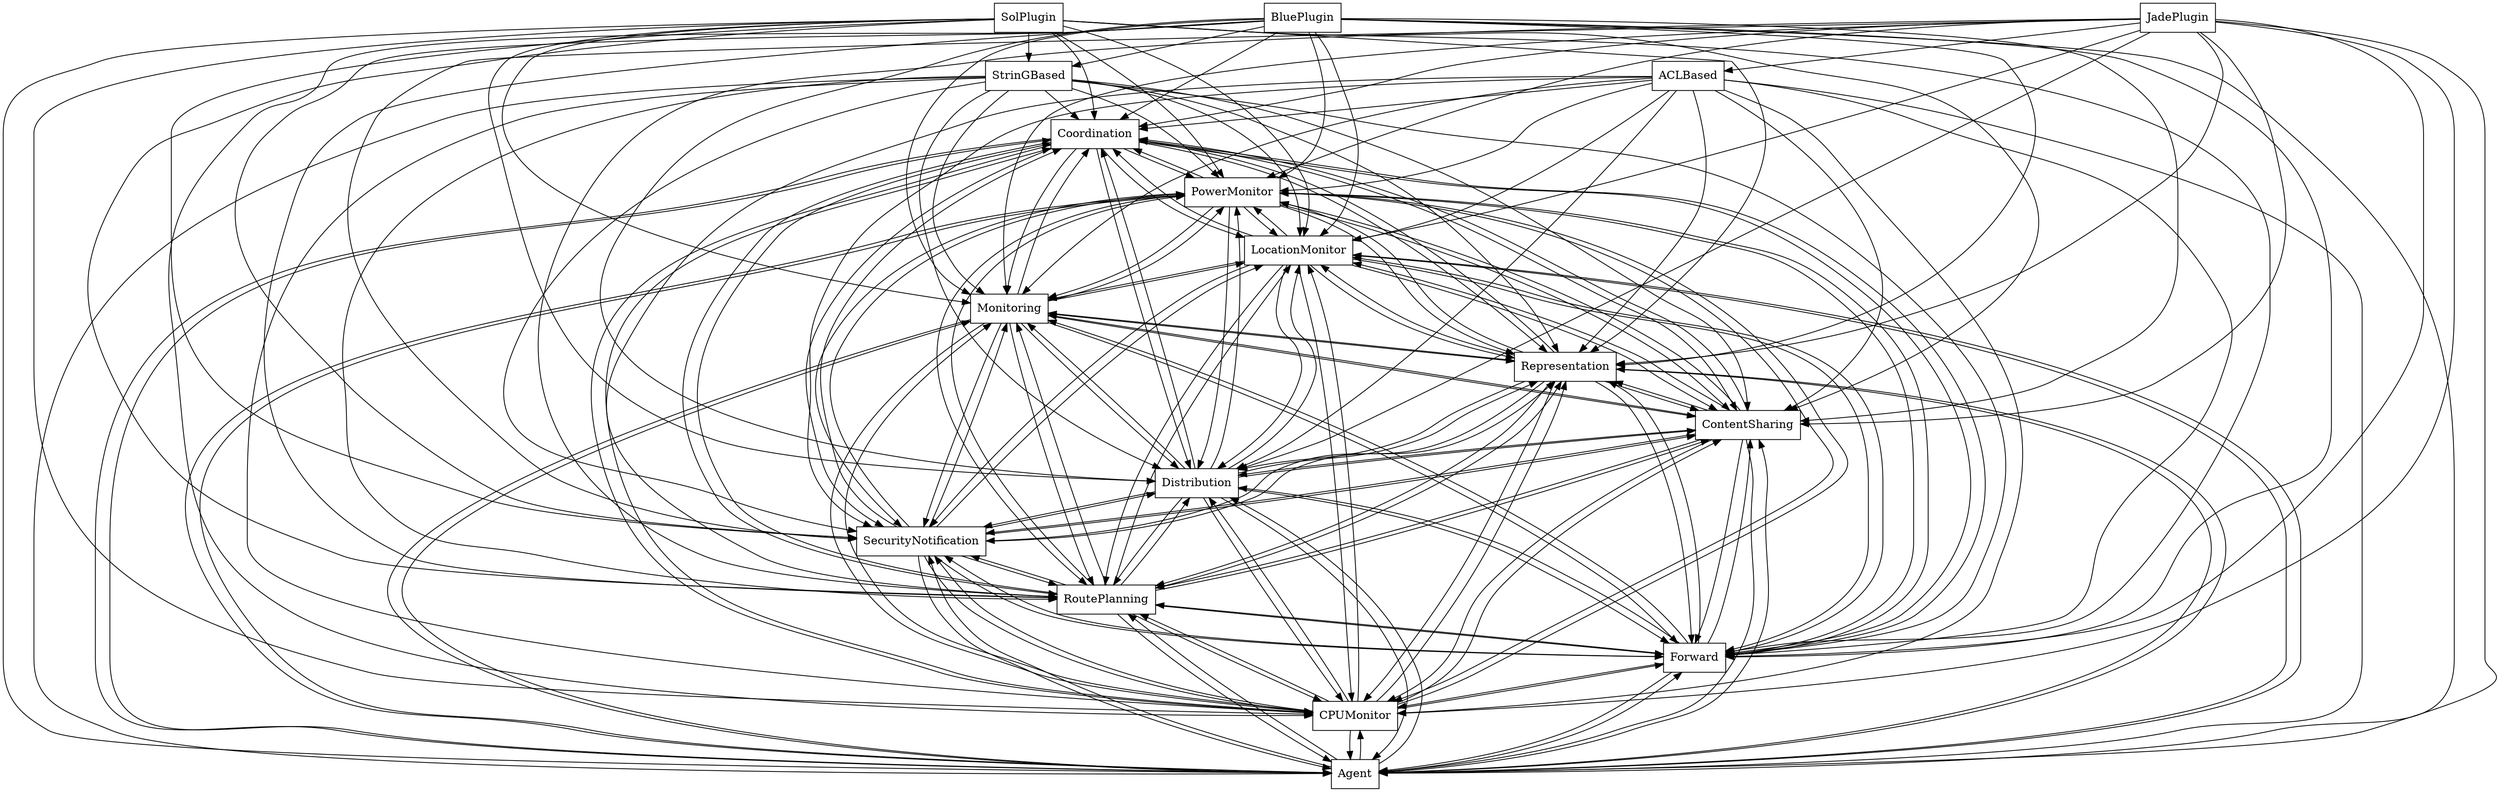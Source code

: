 digraph{
graph [rankdir=TB];
node [shape=box];
edge [arrowhead=normal];
0[label="Coordination",]
1[label="PowerMonitor",]
2[label="Agent",]
3[label="CPUMonitor",]
4[label="ACLBased",]
5[label="SolPlugin",]
6[label="BluePlugin",]
7[label="Forward",]
8[label="RoutePlanning",]
9[label="SecurityNotification",]
10[label="Distribution",]
11[label="ContentSharing",]
12[label="StrinGBased",]
13[label="Representation",]
14[label="Monitoring",]
15[label="JadePlugin",]
16[label="LocationMonitor",]
0->1[label="",]
0->2[label="",]
0->3[label="",]
0->7[label="",]
0->8[label="",]
0->9[label="",]
0->10[label="",]
0->11[label="",]
0->13[label="",]
0->14[label="",]
0->16[label="",]
1->0[label="",]
1->2[label="",]
1->3[label="",]
1->7[label="",]
1->8[label="",]
1->9[label="",]
1->10[label="",]
1->11[label="",]
1->13[label="",]
1->14[label="",]
1->16[label="",]
2->0[label="",]
2->1[label="",]
2->3[label="",]
2->7[label="",]
2->8[label="",]
2->9[label="",]
2->10[label="",]
2->11[label="",]
2->13[label="",]
2->14[label="",]
2->16[label="",]
3->0[label="",]
3->1[label="",]
3->2[label="",]
3->7[label="",]
3->8[label="",]
3->9[label="",]
3->10[label="",]
3->11[label="",]
3->13[label="",]
3->14[label="",]
3->16[label="",]
4->0[label="",]
4->1[label="",]
4->2[label="",]
4->3[label="",]
4->7[label="",]
4->8[label="",]
4->9[label="",]
4->10[label="",]
4->11[label="",]
4->13[label="",]
4->14[label="",]
4->16[label="",]
5->0[label="",]
5->1[label="",]
5->2[label="",]
5->3[label="",]
5->7[label="",]
5->8[label="",]
5->9[label="",]
5->10[label="",]
5->11[label="",]
5->12[label="",]
5->13[label="",]
5->14[label="",]
5->16[label="",]
6->0[label="",]
6->1[label="",]
6->2[label="",]
6->3[label="",]
6->7[label="",]
6->8[label="",]
6->9[label="",]
6->10[label="",]
6->11[label="",]
6->12[label="",]
6->13[label="",]
6->14[label="",]
6->16[label="",]
7->0[label="",]
7->1[label="",]
7->2[label="",]
7->3[label="",]
7->8[label="",]
7->9[label="",]
7->10[label="",]
7->11[label="",]
7->13[label="",]
7->14[label="",]
7->16[label="",]
8->0[label="",]
8->1[label="",]
8->2[label="",]
8->3[label="",]
8->7[label="",]
8->9[label="",]
8->10[label="",]
8->11[label="",]
8->13[label="",]
8->14[label="",]
8->16[label="",]
9->0[label="",]
9->1[label="",]
9->2[label="",]
9->3[label="",]
9->7[label="",]
9->8[label="",]
9->10[label="",]
9->11[label="",]
9->13[label="",]
9->14[label="",]
9->16[label="",]
10->0[label="",]
10->1[label="",]
10->2[label="",]
10->3[label="",]
10->7[label="",]
10->8[label="",]
10->9[label="",]
10->11[label="",]
10->13[label="",]
10->14[label="",]
10->16[label="",]
11->0[label="",]
11->1[label="",]
11->2[label="",]
11->3[label="",]
11->7[label="",]
11->8[label="",]
11->9[label="",]
11->10[label="",]
11->13[label="",]
11->14[label="",]
11->16[label="",]
12->0[label="",]
12->1[label="",]
12->2[label="",]
12->3[label="",]
12->7[label="",]
12->8[label="",]
12->9[label="",]
12->10[label="",]
12->11[label="",]
12->13[label="",]
12->14[label="",]
12->16[label="",]
13->0[label="",]
13->1[label="",]
13->2[label="",]
13->3[label="",]
13->7[label="",]
13->8[label="",]
13->9[label="",]
13->10[label="",]
13->11[label="",]
13->14[label="",]
13->16[label="",]
14->0[label="",]
14->1[label="",]
14->2[label="",]
14->3[label="",]
14->7[label="",]
14->8[label="",]
14->9[label="",]
14->10[label="",]
14->11[label="",]
14->13[label="",]
14->16[label="",]
15->0[label="",]
15->1[label="",]
15->2[label="",]
15->3[label="",]
15->4[label="",]
15->7[label="",]
15->8[label="",]
15->9[label="",]
15->10[label="",]
15->11[label="",]
15->13[label="",]
15->14[label="",]
15->16[label="",]
16->0[label="",]
16->1[label="",]
16->2[label="",]
16->3[label="",]
16->7[label="",]
16->8[label="",]
16->9[label="",]
16->10[label="",]
16->11[label="",]
16->13[label="",]
16->14[label="",]
}
